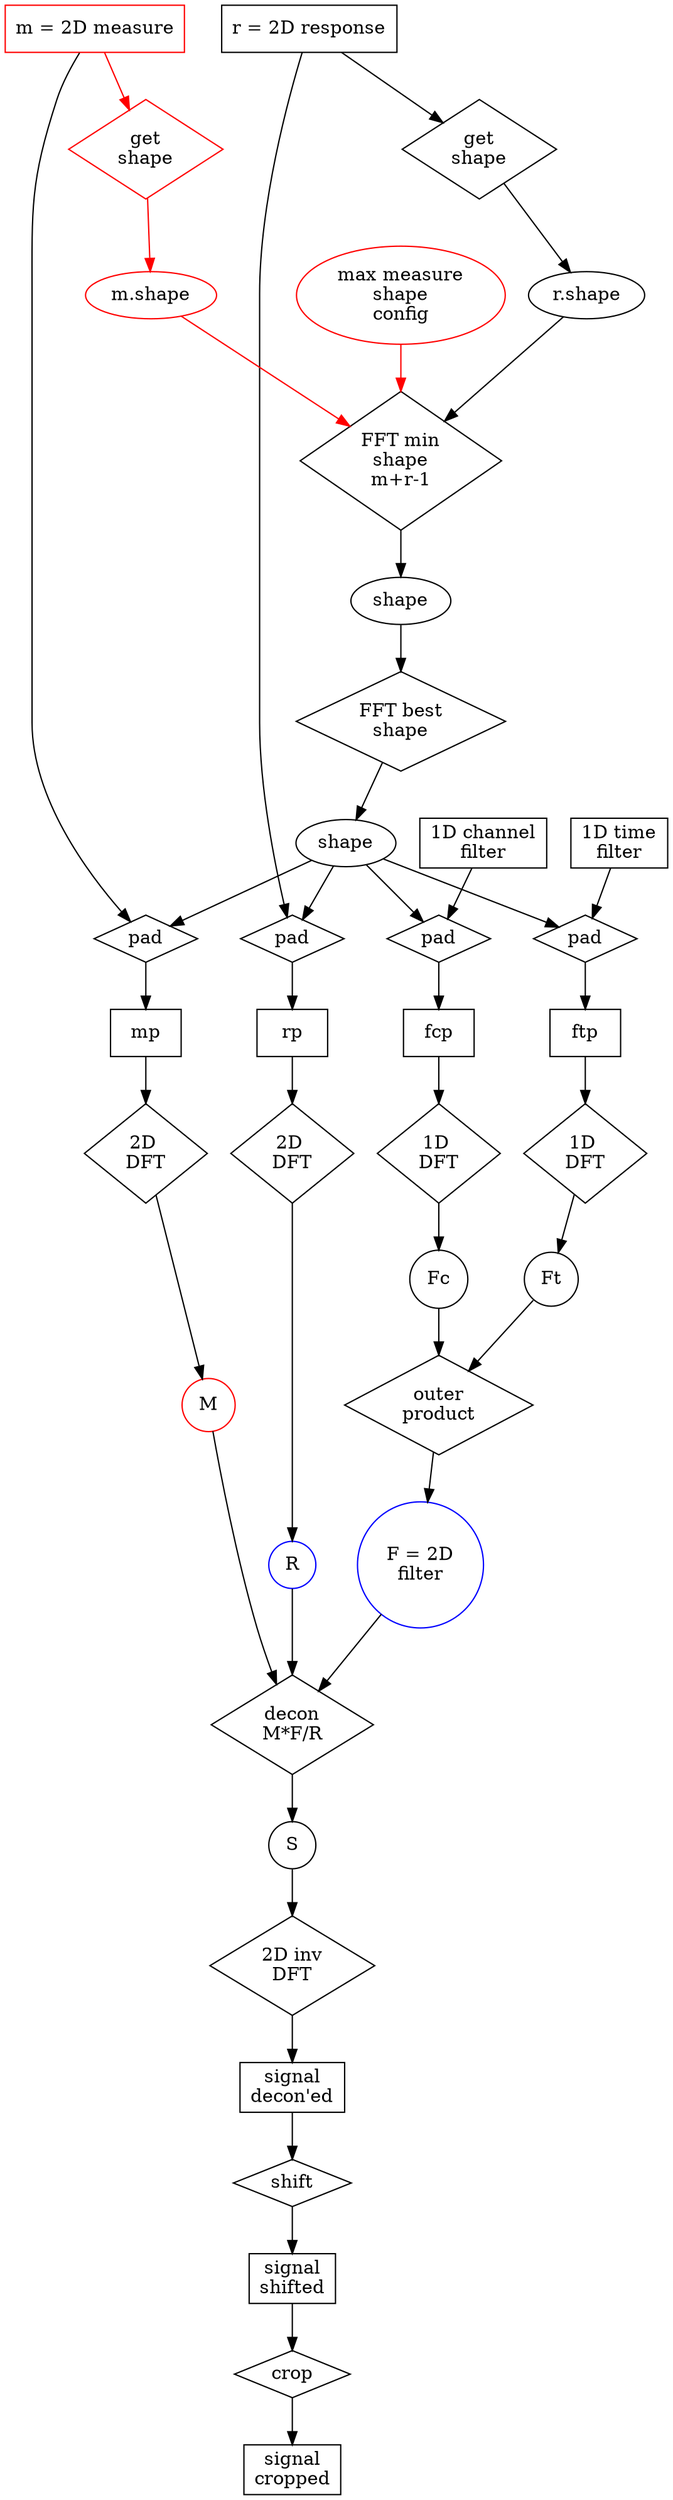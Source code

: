 digraph deconflow {
    // interval
    node[shape=box]
    m[label="m = 2D measure",color=red] mp
    r[label="r = 2D response"] rp
    fc[label="1D channel\nfilter"] fcp
    ft[label="1D time\nfilter"] ftp
    sasis[label="signal\ndecon'ed"]
    sfull[label="signal\nshifted"]
    s[label="signal\ncropped"]

    node[shape=ellipse]
    maxshape[label="max measure\nshape\nconfig",color=red]
    mshape[label="m.shape",color=red]
    rshape[label="r.shape"]
    fftshape[label="shape"]
    bestshape[label="shape"]

    // Fourier
    node[shape=circle]
    M[color=red]
    R[color=blue]
    Fc
    Ft
    F[label="F = 2D\nfilter", color=blue]
    S

    // operations
    node[shape=diamond]
    shape_m[label="get\nshape",color=red]
    shape_r[label="get\nshape"]
    pad_m[label="pad"]
    pad_r[label="pad"]
    pad_fc[label="pad"]
    pad_ft[label="pad"]
    fft_m[label="2D \nDFT"]
    fft_r[label="2D \nDFT"]
    fft_fc[label="1D \nDFT"]
    fft_ft[label="1D \nDFT"]
    infft[label="2D inv\nDFT"]
    cross[label="outer\nproduct"]
    fft_shape[label="FFT min\nshape\nm+r-1"]
    best_shape[label="FFT best\nshape"]
    decon[label="decon\nM*F/R"]
    shift
    crop

    maxshape->fft_shape[color=red]
    m->shape_m->mshape->fft_shape[color=red]
    r->shape_r->rshape->fft_shape->fftshape
    fftshape->best_shape->bestshape
    
    bestshape->pad_m
    bestshape->pad_r
    bestshape->pad_fc
    bestshape->pad_ft

    m->pad_m->mp->fft_m->M->decon
    r->pad_r->rp->fft_r->R->decon

    fc->pad_fc->fcp->fft_fc->Fc->cross
    ft->pad_ft->ftp->fft_ft->Ft->cross->F->decon

    decon->S->infft->sasis->shift->sfull->crop->s;

    }

